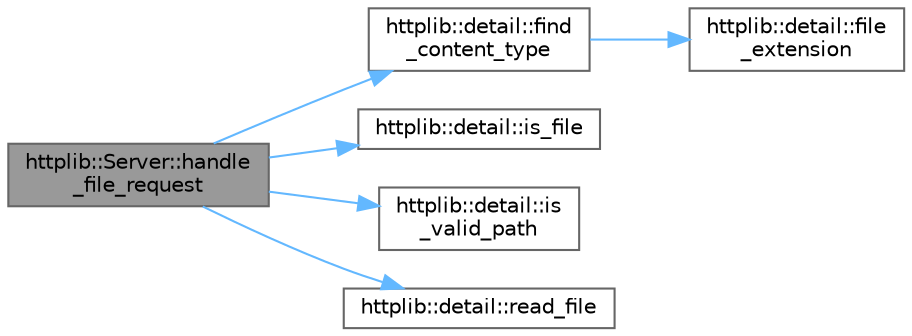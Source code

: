 digraph "httplib::Server::handle_file_request"
{
 // LATEX_PDF_SIZE
  bgcolor="transparent";
  edge [fontname=Helvetica,fontsize=10,labelfontname=Helvetica,labelfontsize=10];
  node [fontname=Helvetica,fontsize=10,shape=box,height=0.2,width=0.4];
  rankdir="LR";
  Node1 [id="Node000001",label="httplib::Server::handle\l_file_request",height=0.2,width=0.4,color="gray40", fillcolor="grey60", style="filled", fontcolor="black",tooltip=" "];
  Node1 -> Node2 [id="edge6_Node000001_Node000002",color="steelblue1",style="solid",tooltip=" "];
  Node2 [id="Node000002",label="httplib::detail::find\l_content_type",height=0.2,width=0.4,color="grey40", fillcolor="white", style="filled",URL="$namespacehttplib_1_1detail.html#a37f92d5d7fa227444bfd5b73d40e1837",tooltip=" "];
  Node2 -> Node3 [id="edge7_Node000002_Node000003",color="steelblue1",style="solid",tooltip=" "];
  Node3 [id="Node000003",label="httplib::detail::file\l_extension",height=0.2,width=0.4,color="grey40", fillcolor="white", style="filled",URL="$namespacehttplib_1_1detail.html#a810a6c09469427bb1729f084db0d92d3",tooltip=" "];
  Node1 -> Node4 [id="edge8_Node000001_Node000004",color="steelblue1",style="solid",tooltip=" "];
  Node4 [id="Node000004",label="httplib::detail::is_file",height=0.2,width=0.4,color="grey40", fillcolor="white", style="filled",URL="$namespacehttplib_1_1detail.html#a5d432e56b6e9cdb1d3a47477d3b3684e",tooltip=" "];
  Node1 -> Node5 [id="edge9_Node000001_Node000005",color="steelblue1",style="solid",tooltip=" "];
  Node5 [id="Node000005",label="httplib::detail::is\l_valid_path",height=0.2,width=0.4,color="grey40", fillcolor="white", style="filled",URL="$namespacehttplib_1_1detail.html#a955ed1d5e52f6e2513d06d969ceeb668",tooltip=" "];
  Node1 -> Node6 [id="edge10_Node000001_Node000006",color="steelblue1",style="solid",tooltip=" "];
  Node6 [id="Node000006",label="httplib::detail::read_file",height=0.2,width=0.4,color="grey40", fillcolor="white", style="filled",URL="$namespacehttplib_1_1detail.html#a606532e60127124a0258fa9d37db21c0",tooltip=" "];
}
